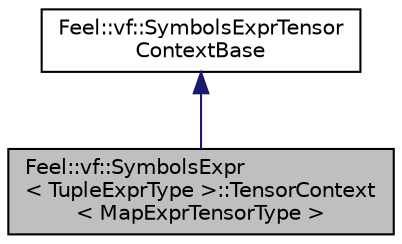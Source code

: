 digraph "Feel::vf::SymbolsExpr&lt; TupleExprType &gt;::TensorContext&lt; MapExprTensorType &gt;"
{
 // LATEX_PDF_SIZE
  edge [fontname="Helvetica",fontsize="10",labelfontname="Helvetica",labelfontsize="10"];
  node [fontname="Helvetica",fontsize="10",shape=record];
  Node1 [label="Feel::vf::SymbolsExpr\l\< TupleExprType \>::TensorContext\l\< MapExprTensorType \>",height=0.2,width=0.4,color="black", fillcolor="grey75", style="filled", fontcolor="black",tooltip=" "];
  Node2 -> Node1 [dir="back",color="midnightblue",fontsize="10",style="solid",fontname="Helvetica"];
  Node2 [label="Feel::vf::SymbolsExprTensor\lContextBase",height=0.2,width=0.4,color="black", fillcolor="white", style="filled",URL="$structFeel_1_1vf_1_1SymbolsExprTensorContextBase.html",tooltip=" "];
}
